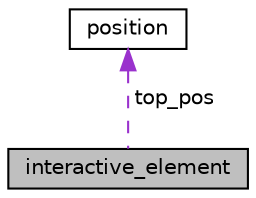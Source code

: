 digraph "interactive_element"
{
 // LATEX_PDF_SIZE
  edge [fontname="Helvetica",fontsize="10",labelfontname="Helvetica",labelfontsize="10"];
  node [fontname="Helvetica",fontsize="10",shape=record];
  Node1 [label="interactive_element",height=0.2,width=0.4,color="black", fillcolor="grey75", style="filled", fontcolor="black",tooltip="Structure used to represent an interactive element."];
  Node2 -> Node1 [dir="back",color="darkorchid3",fontsize="10",style="dashed",label=" top_pos" ];
  Node2 [label="position",height=0.2,width=0.4,color="black", fillcolor="white", style="filled",URL="$structposition.html",tooltip="a struct to represent an entity's position on screen by using (x, y) coordinates"];
}
